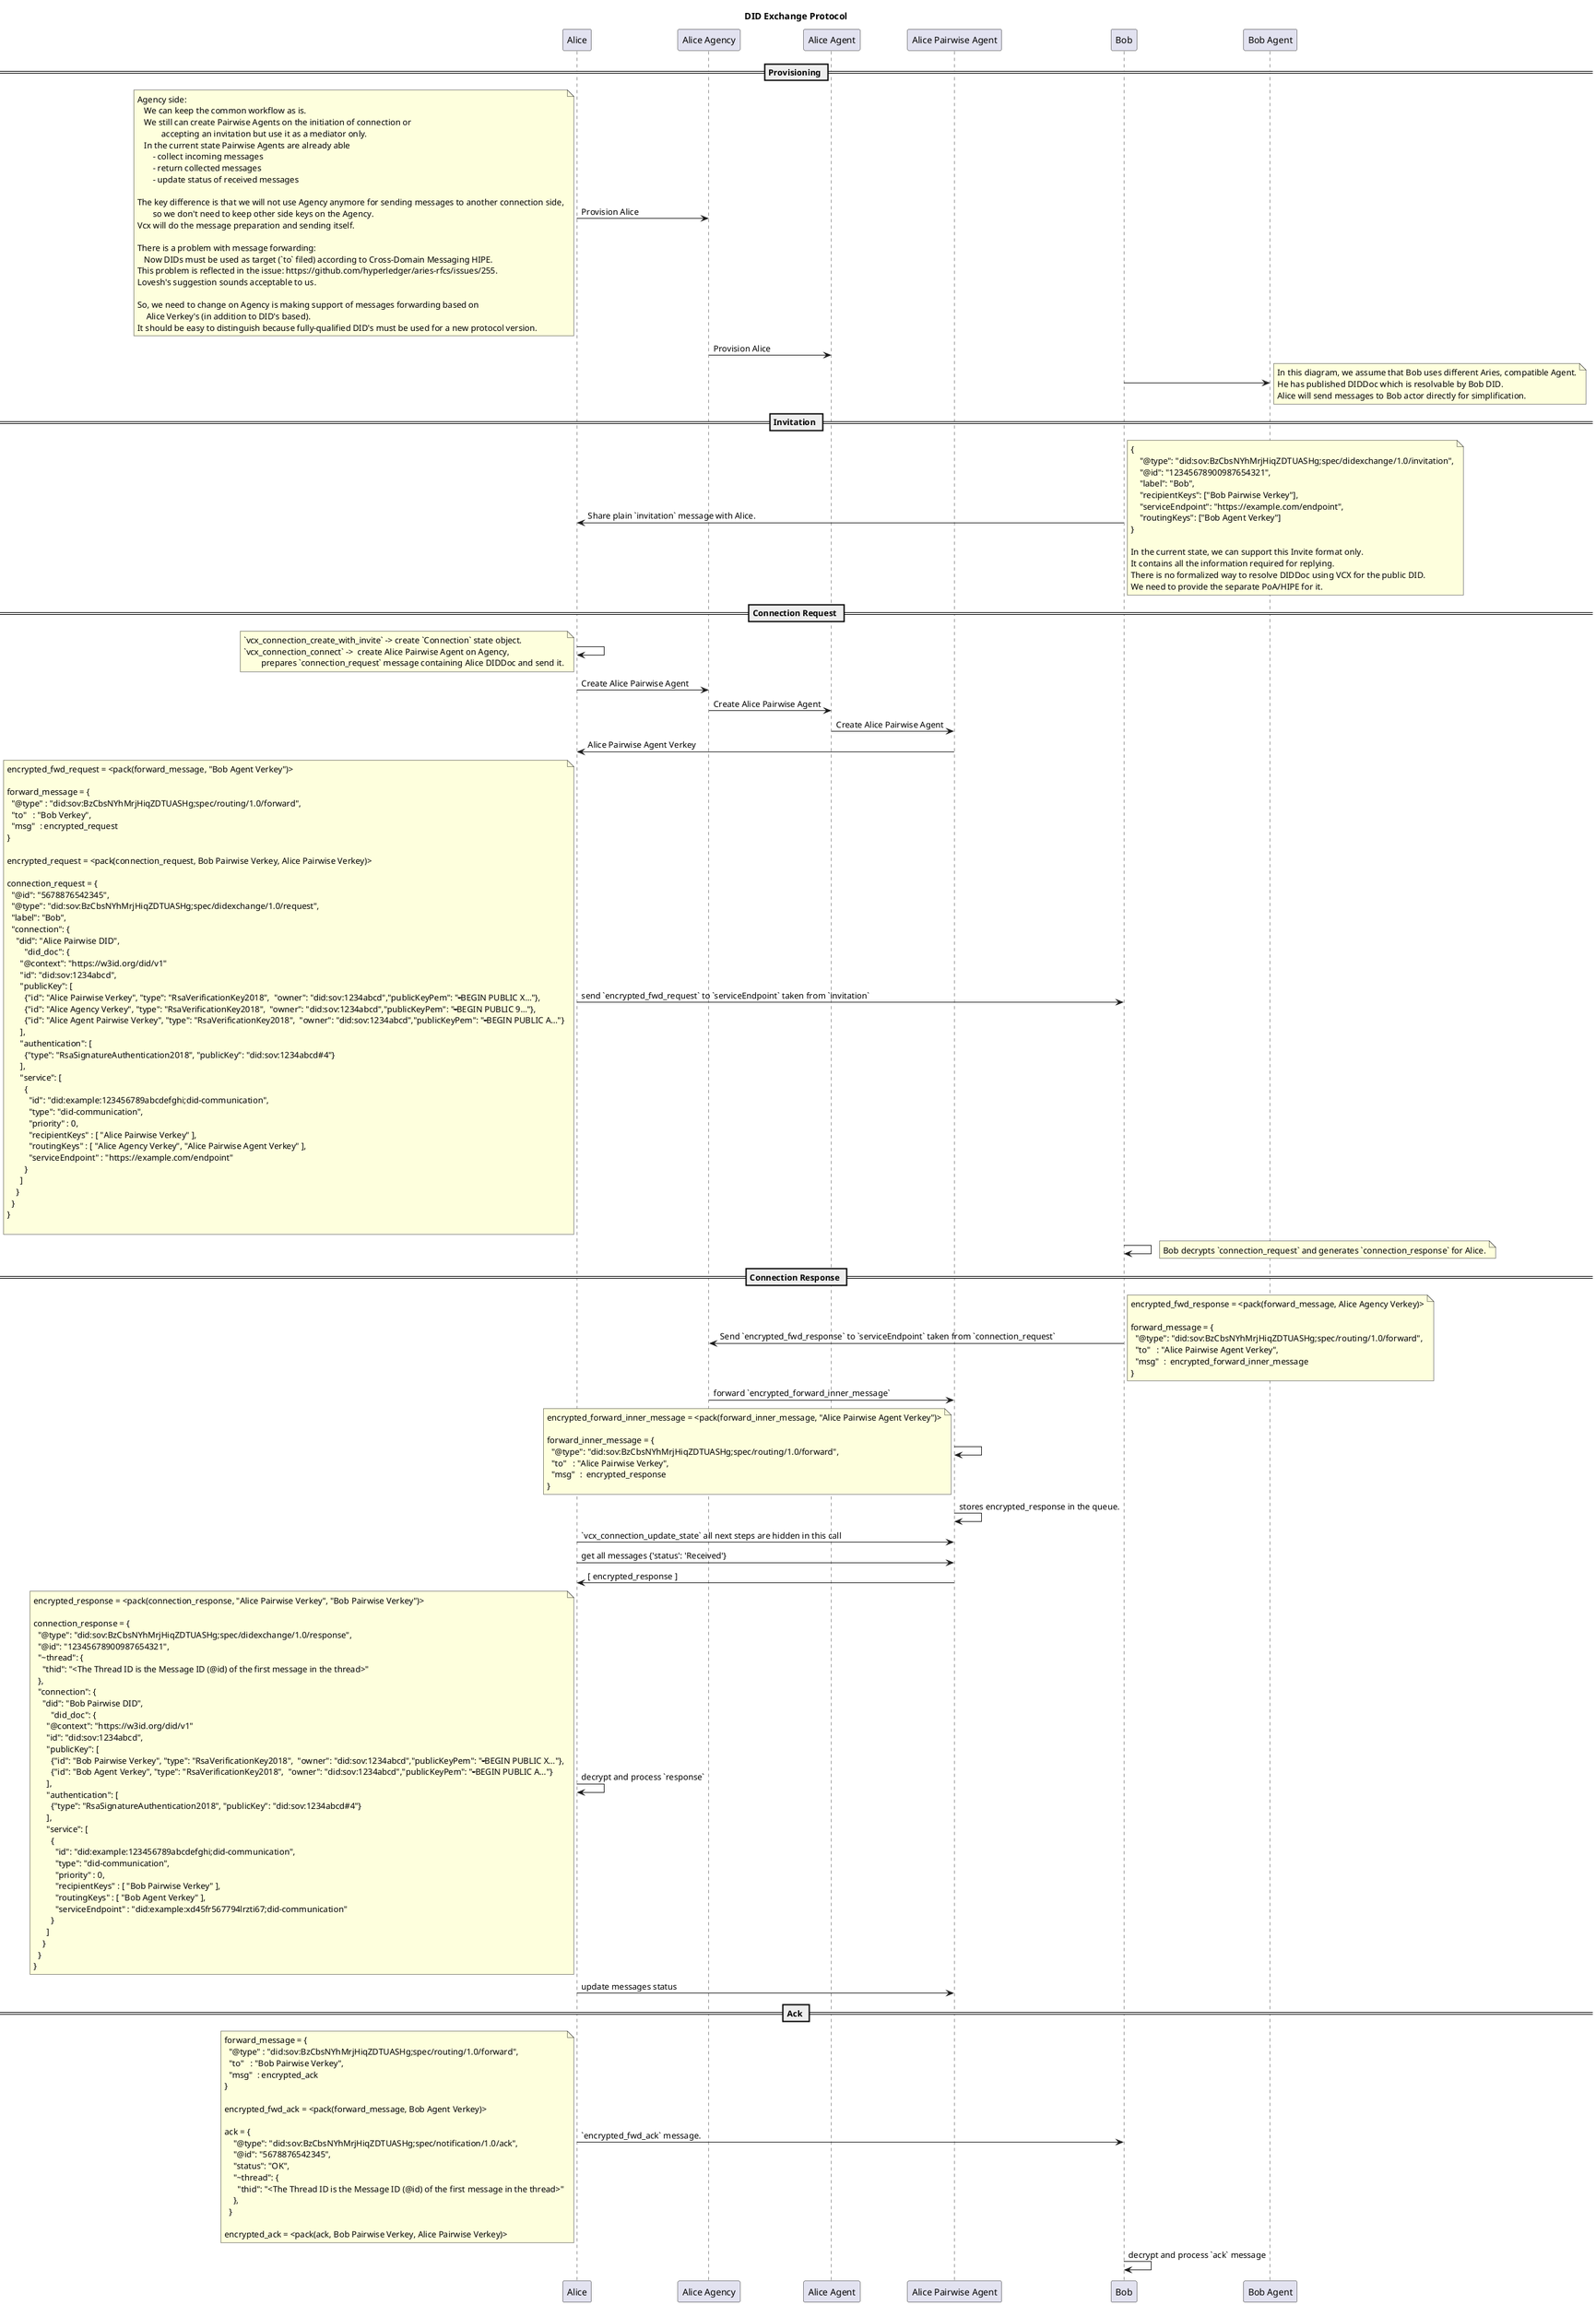 @startuml
title DID Exchange Protocol

participant "Alice" as Alice
participant "Alice Agency" as AliceAgency
participant "Alice Agent" as AliceAgent
participant "Alice Pairwise Agent" as AlicePairwiseAgent
participant "Bob" as Bob
participant "Bob Agent" as BobAgent

== Provisioning ==

Alice -> AliceAgency: Provision Alice
note left
 Agency side:
    We can keep the common workflow as is.
    We still can create Pairwise Agents on the initiation of connection or
            accepting an invitation but use it as a mediator only.
    In the current state Pairwise Agents are already able
        - collect incoming messages
        - return collected messages
        - update status of received messages

 The key difference is that we will not use Agency anymore for sending messages to another connection side,
        so we don't need to keep other side keys on the Agency.
 Vcx will do the message preparation and sending itself.

 There is a problem with message forwarding:
    Now DIDs must be used as target (`to` filed) according to Cross-Domain Messaging HIPE.
 This problem is reflected in the issue: https://github.com/hyperledger/aries-rfcs/issues/255.
 Lovesh's suggestion sounds acceptable to us.

 So, we need to change on Agency is making support of messages forwarding based on
     Alice Verkey's (in addition to DID's based).
 It should be easy to distinguish because fully-qualified DID's must be used for a new protocol version.
end note


AliceAgency -> AliceAgent: Provision Alice

Bob -> BobAgent:
note right
 In this diagram, we assume that Bob uses different Aries, compatible Agent.
 He has published DIDDoc which is resolvable by Bob DID.
 Alice will send messages to Bob actor directly for simplification.
end note

== Invitation ==

Bob -> Alice: Share plain `invitation` message with Alice.
note right
{
    "@type": "did:sov:BzCbsNYhMrjHiqZDTUASHg;spec/didexchange/1.0/invitation",
    "@id": "12345678900987654321",
    "label": "Bob",
    "recipientKeys": ["Bob Pairwise Verkey"],
    "serviceEndpoint": "https://example.com/endpoint",
    "routingKeys": ["Bob Agent Verkey"]
}

In the current state, we can support this Invite format only.
It contains all the information required for replying.
There is no formalized way to resolve DIDDoc using VCX for the public DID.
We need to provide the separate PoA/HIPE for it.
end note

== Connection Request ==

Alice -> Alice:
note left
`vcx_connection_create_with_invite` -> create `Connection` state object.
`vcx_connection_connect` ->  create Alice Pairwise Agent on Agency,
        prepares `connection_request` message containing Alice DIDDoc and send it.
end note

Alice -> AliceAgency: Create Alice Pairwise Agent
AliceAgency -> AliceAgent: Create Alice Pairwise Agent
AliceAgent -> AlicePairwiseAgent: Create Alice Pairwise Agent

AlicePairwiseAgent -> Alice: Alice Pairwise Agent Verkey

Alice -> Bob: send `encrypted_fwd_request` to `serviceEndpoint` taken from `invitation`
note left
encrypted_fwd_request = <pack(forward_message, "Bob Agent Verkey")>

forward_message = {
  "@type" : "did:sov:BzCbsNYhMrjHiqZDTUASHg;spec/routing/1.0/forward",
  "to"   : "Bob Verkey",
  "msg"  : encrypted_request
}

encrypted_request = <pack(connection_request, Bob Pairwise Verkey, Alice Pairwise Verkey)>

connection_request = {
  "@id": "5678876542345",
  "@type": "did:sov:BzCbsNYhMrjHiqZDTUASHg;spec/didexchange/1.0/request",
  "label": "Bob",
  "connection": {
    "did": "Alice Pairwise DID",
  	"did_doc": {
      "@context": "https://w3id.org/did/v1"
      "id": "did:sov:1234abcd",
      "publicKey": [
        {"id": "Alice Pairwise Verkey", "type": "RsaVerificationKey2018",  "owner": "did:sov:1234abcd","publicKeyPem": "-----BEGIN PUBLIC X…"},
        {"id": "Alice Agency Verkey", "type": "RsaVerificationKey2018",  "owner": "did:sov:1234abcd","publicKeyPem": "-----BEGIN PUBLIC 9…"},
        {"id": "Alice Agent Pairwise Verkey", "type": "RsaVerificationKey2018",  "owner": "did:sov:1234abcd","publicKeyPem": "-----BEGIN PUBLIC A…"}
      ],
      "authentication": [
        {"type": "RsaSignatureAuthentication2018", "publicKey": "did:sov:1234abcd#4"}
      ],
      "service": [
        {
          "id": "did:example:123456789abcdefghi;did-communication",
          "type": "did-communication",
          "priority" : 0,
          "recipientKeys" : [ "Alice Pairwise Verkey" ],
          "routingKeys" : [ "Alice Agency Verkey", "Alice Pairwise Agent Verkey" ],
          "serviceEndpoint" : "https://example.com/endpoint"
        }
      ]
    }
  }
}

end note

Bob -> Bob
note right
Bob decrypts `connection_request` and generates `connection_response` for Alice.
end note

== Connection Response ==

Bob -> AliceAgency: Send `encrypted_fwd_response` to `serviceEndpoint` taken from `connection_request`

note right
encrypted_fwd_response = <pack(forward_message, Alice Agency Verkey)>

forward_message = {
  "@type": "did:sov:BzCbsNYhMrjHiqZDTUASHg;spec/routing/1.0/forward",
  "to"   : "Alice Pairwise Agent Verkey",
  "msg"  :  encrypted_forward_inner_message
}
end note

AliceAgency -> AlicePairwiseAgent: forward `encrypted_forward_inner_message`

AlicePairwiseAgent -> AlicePairwiseAgent:
note left
encrypted_forward_inner_message = <pack(forward_inner_message, "Alice Pairwise Agent Verkey")>

forward_inner_message = {
  "@type": "did:sov:BzCbsNYhMrjHiqZDTUASHg;spec/routing/1.0/forward",
  "to"   : "Alice Pairwise Verkey",
  "msg"  :  encrypted_response
}
end note

AlicePairwiseAgent -> AlicePairwiseAgent: stores encrypted_response in the queue.

AlicePairwiseAgent <- Alice: `vcx_connection_update_state` all next steps are hidden in this call
AlicePairwiseAgent <- Alice: get all messages {'status': 'Received'}
AlicePairwiseAgent -> Alice: [ encrypted_response ]
Alice -> Alice: decrypt and process `response`
note left
encrypted_response = <pack(connection_response, "Alice Pairwise Verkey", "Bob Pairwise Verkey")>

connection_response = {
  "@type": "did:sov:BzCbsNYhMrjHiqZDTUASHg;spec/didexchange/1.0/response",
  "@id": "12345678900987654321",
  "~thread": {
    "thid": "<The Thread ID is the Message ID (@id) of the first message in the thread>"
  },
  "connection": {
    "did": "Bob Pairwise DID",
  	"did_doc": {
      "@context": "https://w3id.org/did/v1"
      "id": "did:sov:1234abcd",
      "publicKey": [
        {"id": "Bob Pairwise Verkey", "type": "RsaVerificationKey2018",  "owner": "did:sov:1234abcd","publicKeyPem": "-----BEGIN PUBLIC X…"},
        {"id": "Bob Agent Verkey", "type": "RsaVerificationKey2018",  "owner": "did:sov:1234abcd","publicKeyPem": "-----BEGIN PUBLIC A…"}
      ],
      "authentication": [
        {"type": "RsaSignatureAuthentication2018", "publicKey": "did:sov:1234abcd#4"}
      ],
      "service": [
        {
          "id": "did:example:123456789abcdefghi;did-communication",
          "type": "did-communication",
          "priority" : 0,
          "recipientKeys" : [ "Bob Pairwise Verkey" ],
          "routingKeys" : [ "Bob Agent Verkey" ],
          "serviceEndpoint" : "did:example:xd45fr567794lrzti67;did-communication"
        }
      ]
    }
  }
}
end note

Alice -> AlicePairwiseAgent: update messages status

== Ack ==

Alice -> Bob: `encrypted_fwd_ack` message.
note left
forward_message = {
  "@type" : "did:sov:BzCbsNYhMrjHiqZDTUASHg;spec/routing/1.0/forward",
  "to"   : "Bob Pairwise Verkey",
  "msg"  : encrypted_ack
}

encrypted_fwd_ack = <pack(forward_message, Bob Agent Verkey)>

ack = {
    "@type": "did:sov:BzCbsNYhMrjHiqZDTUASHg;spec/notification/1.0/ack",
    "@id": "5678876542345",
    "status": "OK",
    "~thread": {
      "thid": "<The Thread ID is the Message ID (@id) of the first message in the thread>"
    },
  }

encrypted_ack = <pack(ack, Bob Pairwise Verkey, Alice Pairwise Verkey)>
end note

Bob -> Bob: decrypt and process `ack` message

@enduml